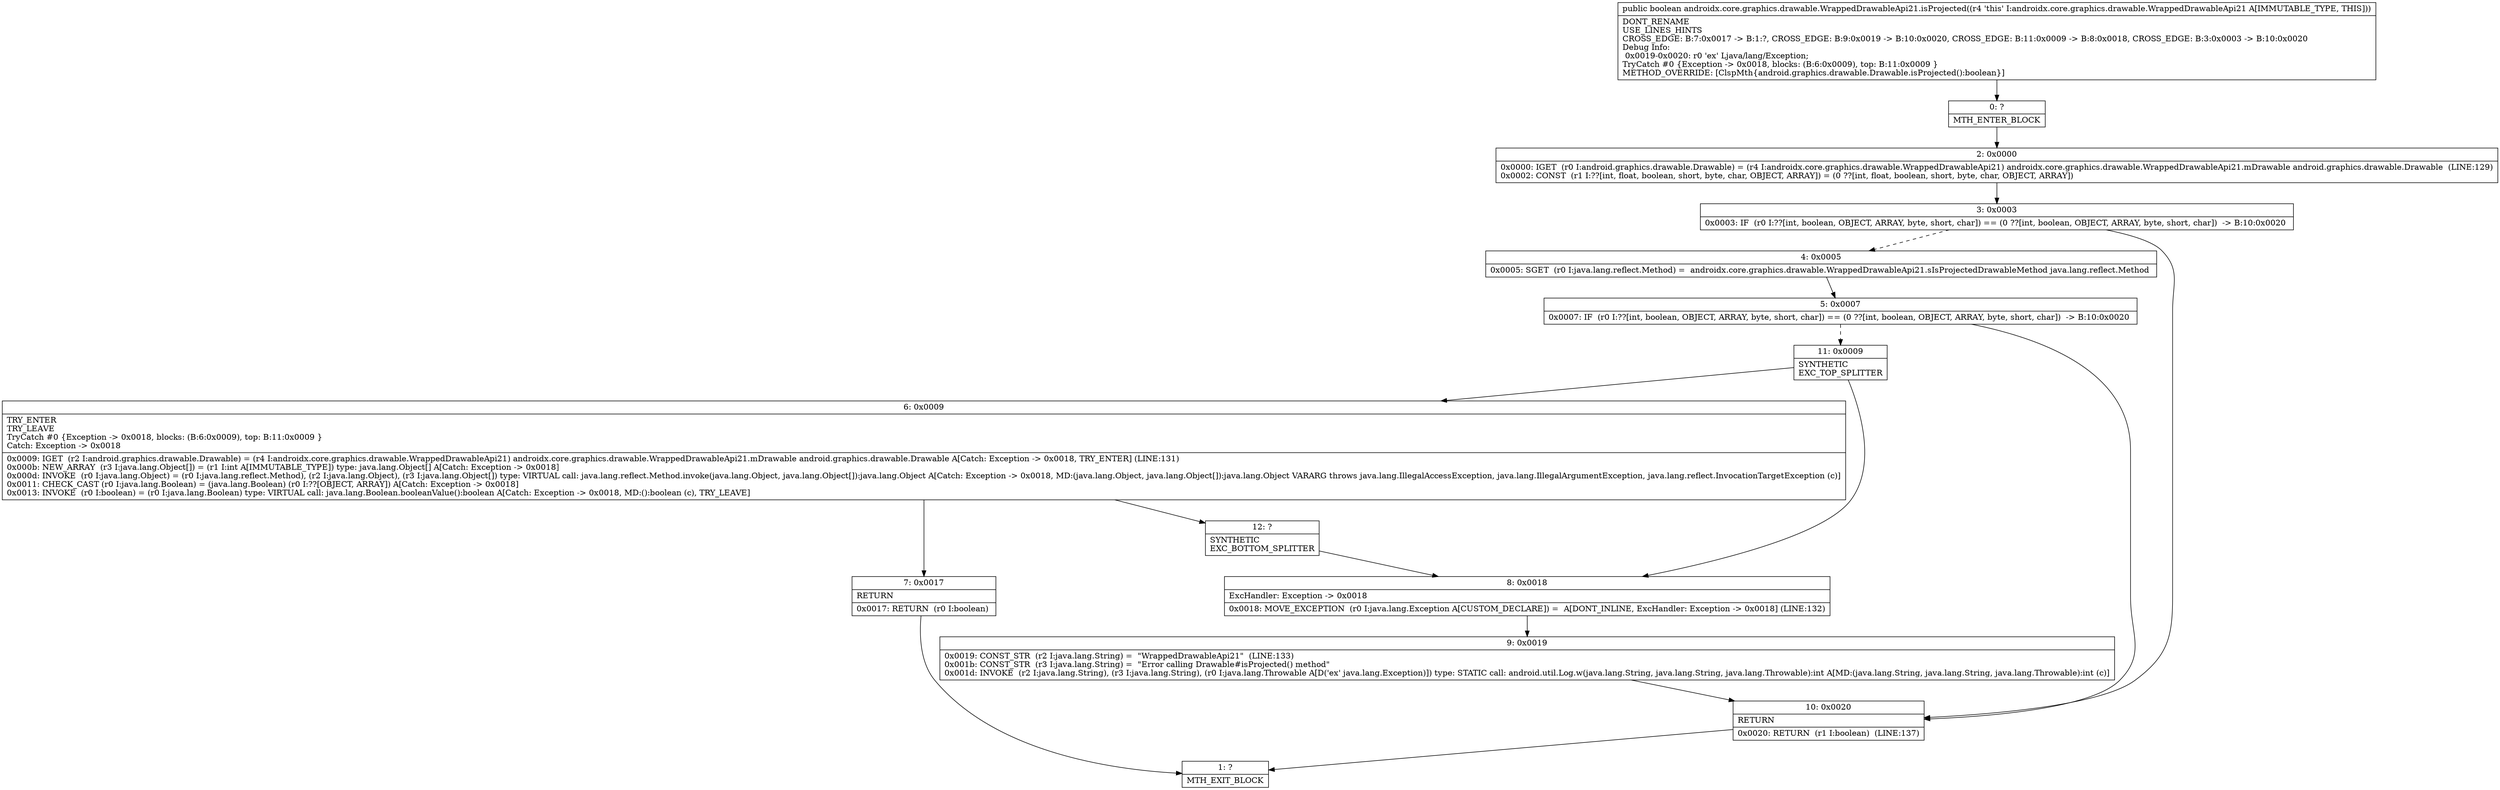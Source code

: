 digraph "CFG forandroidx.core.graphics.drawable.WrappedDrawableApi21.isProjected()Z" {
Node_0 [shape=record,label="{0\:\ ?|MTH_ENTER_BLOCK\l}"];
Node_2 [shape=record,label="{2\:\ 0x0000|0x0000: IGET  (r0 I:android.graphics.drawable.Drawable) = (r4 I:androidx.core.graphics.drawable.WrappedDrawableApi21) androidx.core.graphics.drawable.WrappedDrawableApi21.mDrawable android.graphics.drawable.Drawable  (LINE:129)\l0x0002: CONST  (r1 I:??[int, float, boolean, short, byte, char, OBJECT, ARRAY]) = (0 ??[int, float, boolean, short, byte, char, OBJECT, ARRAY]) \l}"];
Node_3 [shape=record,label="{3\:\ 0x0003|0x0003: IF  (r0 I:??[int, boolean, OBJECT, ARRAY, byte, short, char]) == (0 ??[int, boolean, OBJECT, ARRAY, byte, short, char])  \-\> B:10:0x0020 \l}"];
Node_4 [shape=record,label="{4\:\ 0x0005|0x0005: SGET  (r0 I:java.lang.reflect.Method) =  androidx.core.graphics.drawable.WrappedDrawableApi21.sIsProjectedDrawableMethod java.lang.reflect.Method \l}"];
Node_5 [shape=record,label="{5\:\ 0x0007|0x0007: IF  (r0 I:??[int, boolean, OBJECT, ARRAY, byte, short, char]) == (0 ??[int, boolean, OBJECT, ARRAY, byte, short, char])  \-\> B:10:0x0020 \l}"];
Node_11 [shape=record,label="{11\:\ 0x0009|SYNTHETIC\lEXC_TOP_SPLITTER\l}"];
Node_6 [shape=record,label="{6\:\ 0x0009|TRY_ENTER\lTRY_LEAVE\lTryCatch #0 \{Exception \-\> 0x0018, blocks: (B:6:0x0009), top: B:11:0x0009 \}\lCatch: Exception \-\> 0x0018\l|0x0009: IGET  (r2 I:android.graphics.drawable.Drawable) = (r4 I:androidx.core.graphics.drawable.WrappedDrawableApi21) androidx.core.graphics.drawable.WrappedDrawableApi21.mDrawable android.graphics.drawable.Drawable A[Catch: Exception \-\> 0x0018, TRY_ENTER] (LINE:131)\l0x000b: NEW_ARRAY  (r3 I:java.lang.Object[]) = (r1 I:int A[IMMUTABLE_TYPE]) type: java.lang.Object[] A[Catch: Exception \-\> 0x0018]\l0x000d: INVOKE  (r0 I:java.lang.Object) = (r0 I:java.lang.reflect.Method), (r2 I:java.lang.Object), (r3 I:java.lang.Object[]) type: VIRTUAL call: java.lang.reflect.Method.invoke(java.lang.Object, java.lang.Object[]):java.lang.Object A[Catch: Exception \-\> 0x0018, MD:(java.lang.Object, java.lang.Object[]):java.lang.Object VARARG throws java.lang.IllegalAccessException, java.lang.IllegalArgumentException, java.lang.reflect.InvocationTargetException (c)]\l0x0011: CHECK_CAST (r0 I:java.lang.Boolean) = (java.lang.Boolean) (r0 I:??[OBJECT, ARRAY]) A[Catch: Exception \-\> 0x0018]\l0x0013: INVOKE  (r0 I:boolean) = (r0 I:java.lang.Boolean) type: VIRTUAL call: java.lang.Boolean.booleanValue():boolean A[Catch: Exception \-\> 0x0018, MD:():boolean (c), TRY_LEAVE]\l}"];
Node_7 [shape=record,label="{7\:\ 0x0017|RETURN\l|0x0017: RETURN  (r0 I:boolean) \l}"];
Node_1 [shape=record,label="{1\:\ ?|MTH_EXIT_BLOCK\l}"];
Node_12 [shape=record,label="{12\:\ ?|SYNTHETIC\lEXC_BOTTOM_SPLITTER\l}"];
Node_8 [shape=record,label="{8\:\ 0x0018|ExcHandler: Exception \-\> 0x0018\l|0x0018: MOVE_EXCEPTION  (r0 I:java.lang.Exception A[CUSTOM_DECLARE]) =  A[DONT_INLINE, ExcHandler: Exception \-\> 0x0018] (LINE:132)\l}"];
Node_9 [shape=record,label="{9\:\ 0x0019|0x0019: CONST_STR  (r2 I:java.lang.String) =  \"WrappedDrawableApi21\"  (LINE:133)\l0x001b: CONST_STR  (r3 I:java.lang.String) =  \"Error calling Drawable#isProjected() method\" \l0x001d: INVOKE  (r2 I:java.lang.String), (r3 I:java.lang.String), (r0 I:java.lang.Throwable A[D('ex' java.lang.Exception)]) type: STATIC call: android.util.Log.w(java.lang.String, java.lang.String, java.lang.Throwable):int A[MD:(java.lang.String, java.lang.String, java.lang.Throwable):int (c)]\l}"];
Node_10 [shape=record,label="{10\:\ 0x0020|RETURN\l|0x0020: RETURN  (r1 I:boolean)  (LINE:137)\l}"];
MethodNode[shape=record,label="{public boolean androidx.core.graphics.drawable.WrappedDrawableApi21.isProjected((r4 'this' I:androidx.core.graphics.drawable.WrappedDrawableApi21 A[IMMUTABLE_TYPE, THIS]))  | DONT_RENAME\lUSE_LINES_HINTS\lCROSS_EDGE: B:7:0x0017 \-\> B:1:?, CROSS_EDGE: B:9:0x0019 \-\> B:10:0x0020, CROSS_EDGE: B:11:0x0009 \-\> B:8:0x0018, CROSS_EDGE: B:3:0x0003 \-\> B:10:0x0020\lDebug Info:\l  0x0019\-0x0020: r0 'ex' Ljava\/lang\/Exception;\lTryCatch #0 \{Exception \-\> 0x0018, blocks: (B:6:0x0009), top: B:11:0x0009 \}\lMETHOD_OVERRIDE: [ClspMth\{android.graphics.drawable.Drawable.isProjected():boolean\}]\l}"];
MethodNode -> Node_0;Node_0 -> Node_2;
Node_2 -> Node_3;
Node_3 -> Node_4[style=dashed];
Node_3 -> Node_10;
Node_4 -> Node_5;
Node_5 -> Node_10;
Node_5 -> Node_11[style=dashed];
Node_11 -> Node_6;
Node_11 -> Node_8;
Node_6 -> Node_7;
Node_6 -> Node_12;
Node_7 -> Node_1;
Node_12 -> Node_8;
Node_8 -> Node_9;
Node_9 -> Node_10;
Node_10 -> Node_1;
}


